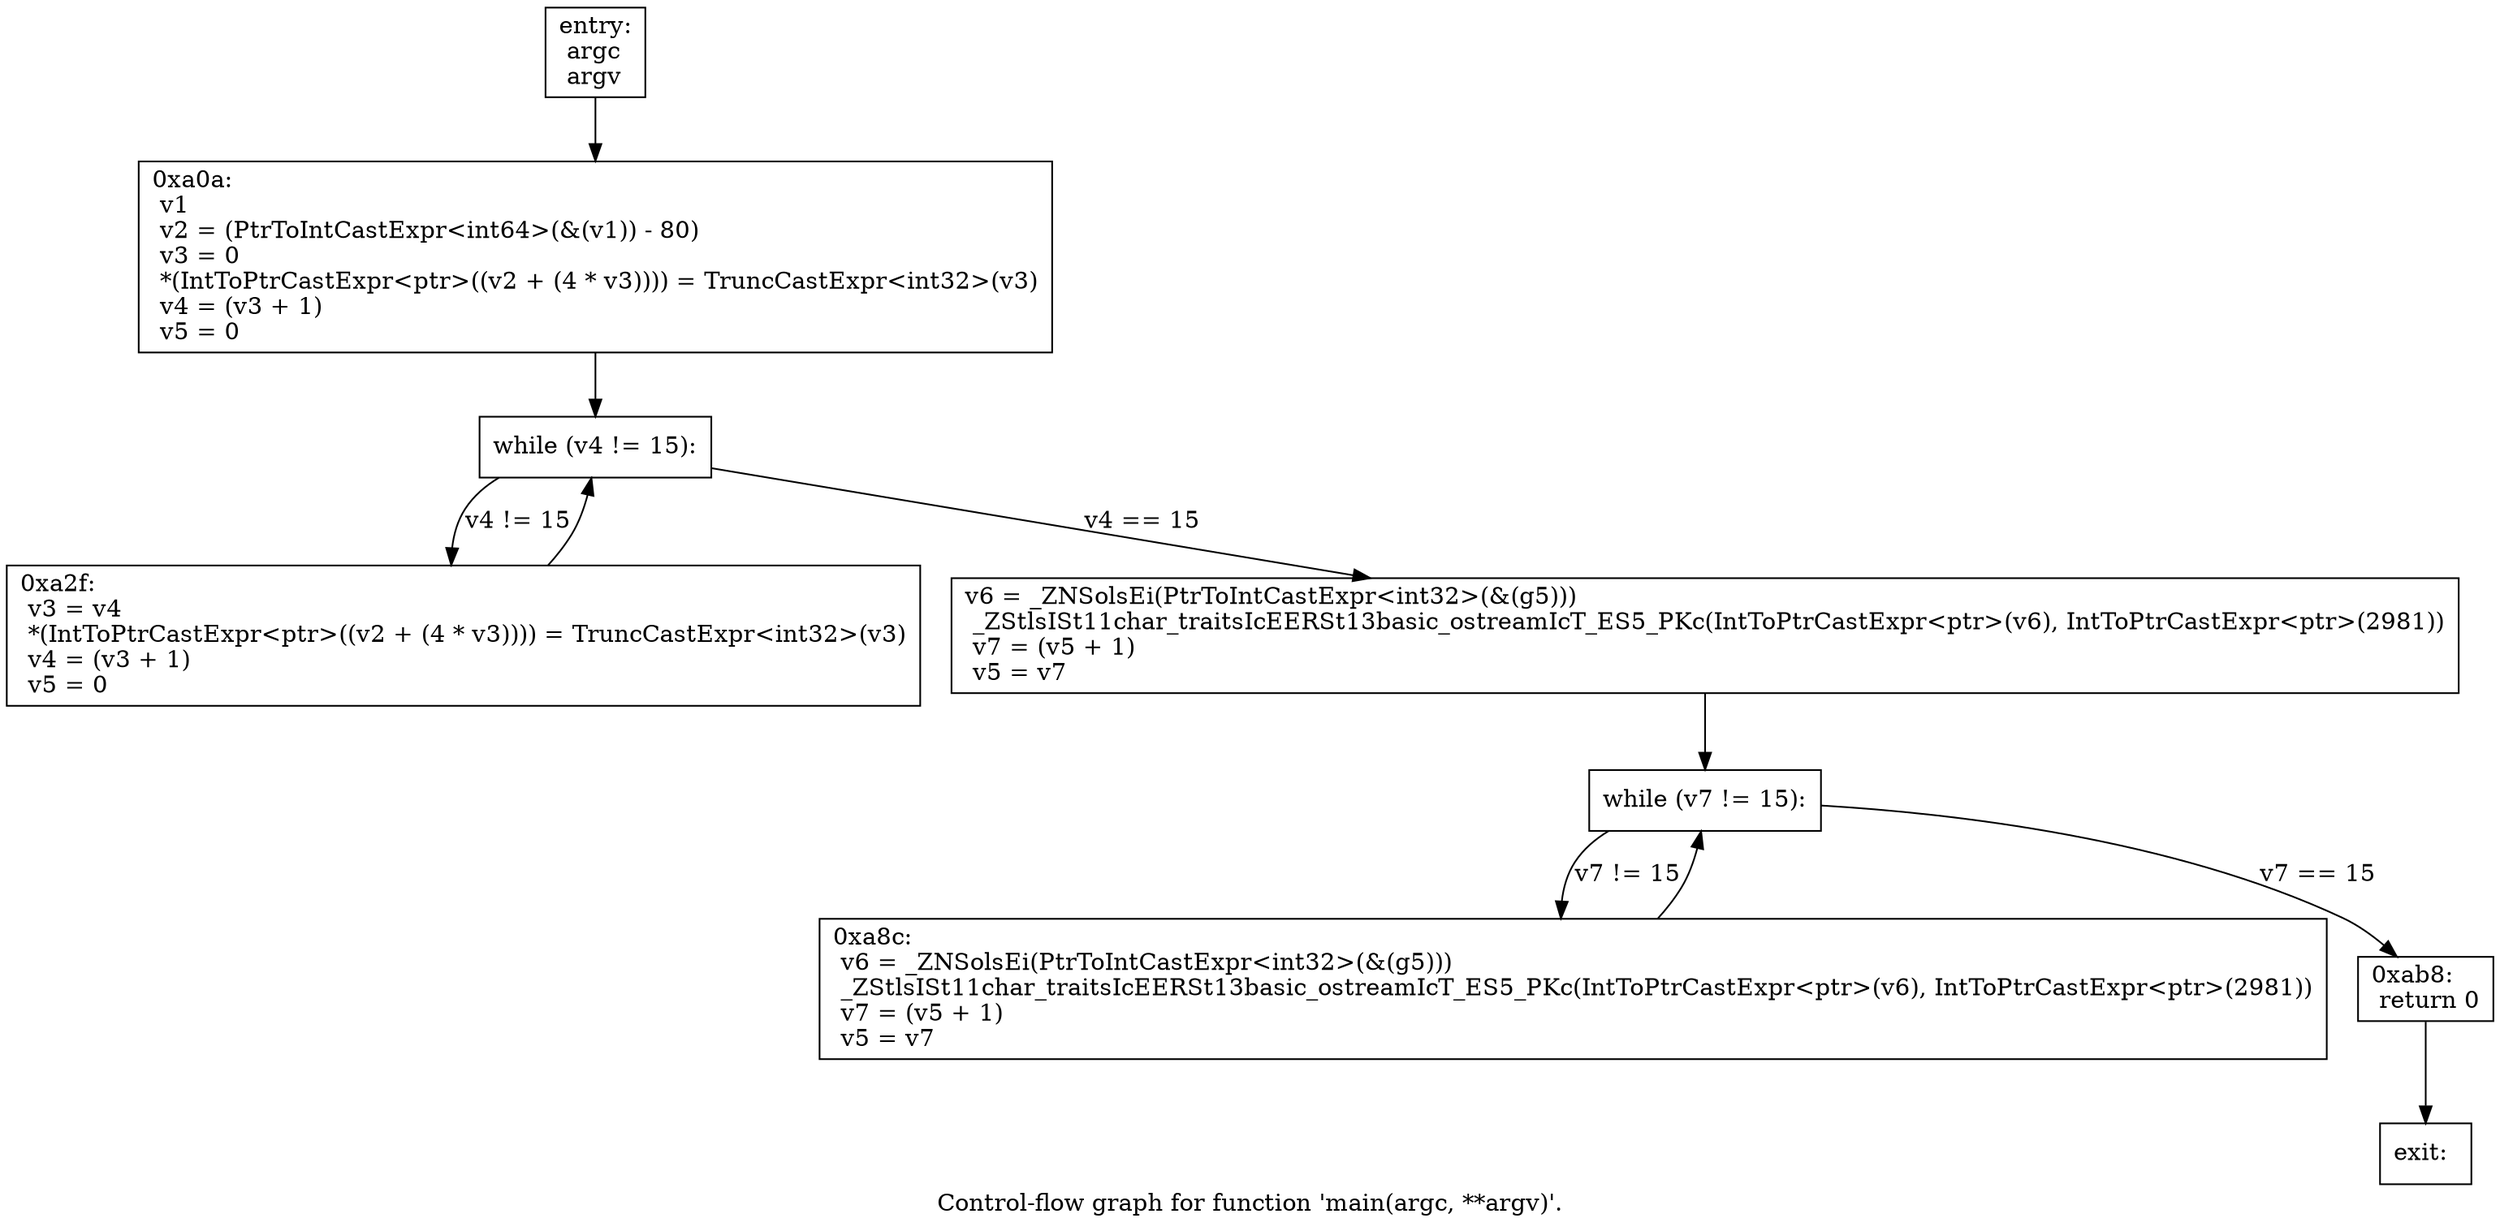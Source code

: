 digraph "Control-flow graph for function 'main(argc, **argv)'." {
  label="Control-flow graph for function 'main(argc, **argv)'.";
  node [shape=record];

  Node140736619632704 [label="{entry:\l  argc\l  argv\l}"];
  Node140736619632704 -> Node140736620444192;
  Node140736620444192 [label="{0xa0a:\l  v1\l  v2 = (PtrToIntCastExpr\<int64\>(&(v1)) - 80)\l  v3 = 0\l  *(IntToPtrCastExpr\<ptr\>((v2 + (4 * v3)))) = TruncCastExpr\<int32\>(v3)\l  v4 = (v3 + 1)\l  v5 = 0\l}"];
  Node140736620444192 -> Node140736622309952;
  Node140736622309952 [label="{  while (v4 != 15):\l}"];
  Node140736622309952 -> Node140736622312352 [label="v4 != 15"];
  Node140736622309952 -> Node140736622317280 [label="v4 == 15"];
  Node140736622312352 [label="{0xa2f:\l  v3 = v4\l  *(IntToPtrCastExpr\<ptr\>((v2 + (4 * v3)))) = TruncCastExpr\<int32\>(v3)\l  v4 = (v3 + 1)\l  v5 = 0\l}"];
  Node140736622312352 -> Node140736622309952;
  Node140736622317280 [label="{  v6 = _ZNSolsEi(PtrToIntCastExpr\<int32\>(&(g5)))\l  _ZStlsISt11char_traitsIcEERSt13basic_ostreamIcT_ES5_PKc(IntToPtrCastExpr\<ptr\>(v6), IntToPtrCastExpr\<ptr\>(2981))\l  v7 = (v5 + 1)\l  v5 = v7\l}"];
  Node140736622317280 -> Node140736587873680;
  Node140736587873680 [label="{  while (v7 != 15):\l}"];
  Node140736587873680 -> Node140736622301792 [label="v7 != 15"];
  Node140736587873680 -> Node140736622282976 [label="v7 == 15"];
  Node140736622301792 [label="{0xa8c:\l  v6 = _ZNSolsEi(PtrToIntCastExpr\<int32\>(&(g5)))\l  _ZStlsISt11char_traitsIcEERSt13basic_ostreamIcT_ES5_PKc(IntToPtrCastExpr\<ptr\>(v6), IntToPtrCastExpr\<ptr\>(2981))\l  v7 = (v5 + 1)\l  v5 = v7\l}"];
  Node140736622301792 -> Node140736587873680;
  Node140736622282976 [label="{0xab8:\l  return 0\l}"];
  Node140736622282976 -> Node140736620276480;
  Node140736620276480 [label="{exit:\l}"];

}
